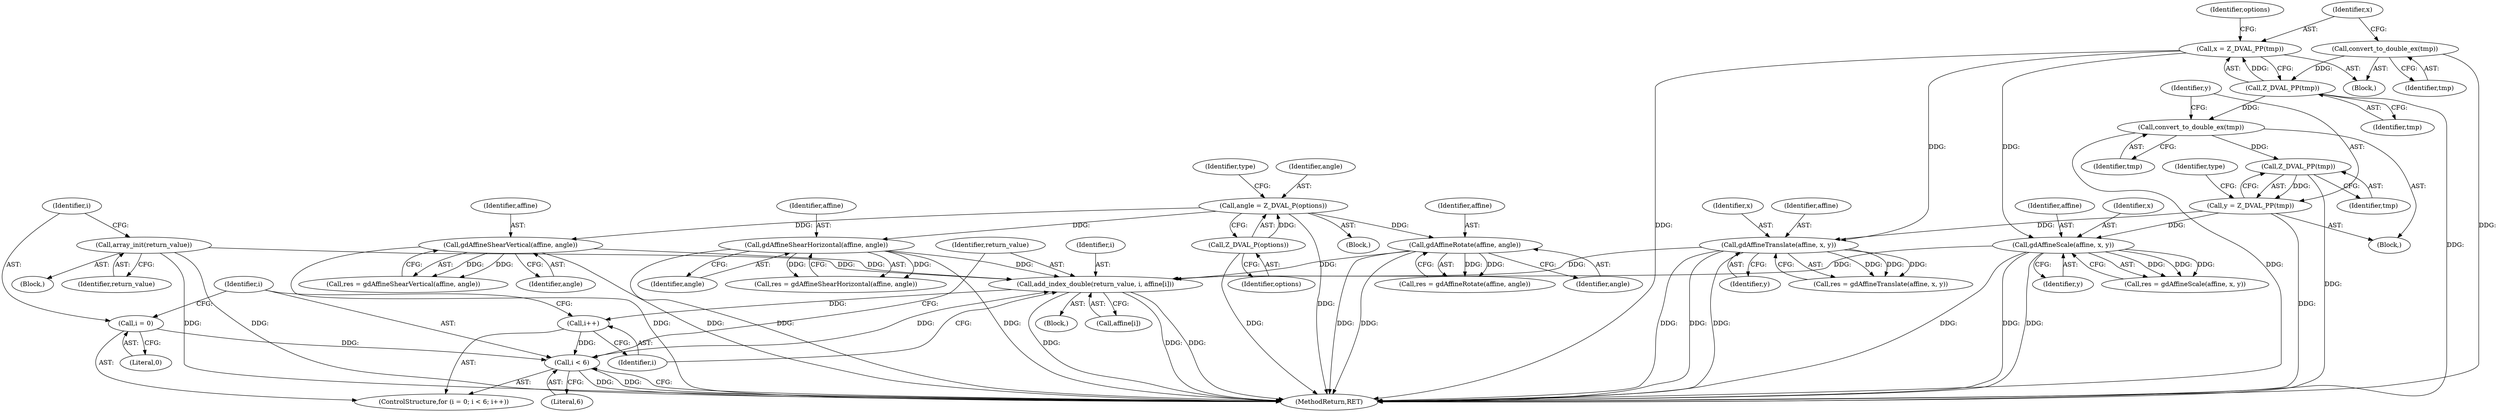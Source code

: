 digraph "1_php-src_2938329ce19cb8c4197dec146c3ec887c6f61d01_3@array" {
"1000259" [label="(Call,add_index_double(return_value, i, affine[i]))"];
"1000247" [label="(Call,array_init(return_value))"];
"1000253" [label="(Call,i < 6)"];
"1000250" [label="(Call,i = 0)"];
"1000256" [label="(Call,i++)"];
"1000259" [label="(Call,add_index_double(return_value, i, affine[i]))"];
"1000226" [label="(Call,gdAffineShearVertical(affine, angle))"];
"1000204" [label="(Call,angle = Z_DVAL_P(options))"];
"1000206" [label="(Call,Z_DVAL_P(options))"];
"1000215" [label="(Call,gdAffineShearHorizontal(affine, angle))"];
"1000183" [label="(Call,gdAffineTranslate(affine, x, y))"];
"1000146" [label="(Call,x = Z_DVAL_PP(tmp))"];
"1000148" [label="(Call,Z_DVAL_PP(tmp))"];
"1000144" [label="(Call,convert_to_double_ex(tmp))"];
"1000169" [label="(Call,y = Z_DVAL_PP(tmp))"];
"1000171" [label="(Call,Z_DVAL_PP(tmp))"];
"1000167" [label="(Call,convert_to_double_ex(tmp))"];
"1000233" [label="(Call,gdAffineRotate(affine, angle))"];
"1000191" [label="(Call,gdAffineScale(affine, x, y))"];
"1000246" [label="(Block,)"];
"1000157" [label="(Identifier,options)"];
"1000226" [label="(Call,gdAffineShearVertical(affine, angle))"];
"1000249" [label="(ControlStructure,for (i = 0; i < 6; i++))"];
"1000259" [label="(Call,add_index_double(return_value, i, affine[i]))"];
"1000228" [label="(Identifier,angle)"];
"1000205" [label="(Identifier,angle)"];
"1000183" [label="(Call,gdAffineTranslate(affine, x, y))"];
"1000168" [label="(Identifier,tmp)"];
"1000235" [label="(Identifier,angle)"];
"1000265" [label="(MethodReturn,RET)"];
"1000227" [label="(Identifier,affine)"];
"1000186" [label="(Identifier,y)"];
"1000251" [label="(Identifier,i)"];
"1000261" [label="(Identifier,i)"];
"1000170" [label="(Identifier,y)"];
"1000253" [label="(Call,i < 6)"];
"1000258" [label="(Block,)"];
"1000172" [label="(Identifier,tmp)"];
"1000206" [label="(Call,Z_DVAL_P(options))"];
"1000216" [label="(Identifier,affine)"];
"1000257" [label="(Identifier,i)"];
"1000233" [label="(Call,gdAffineRotate(affine, angle))"];
"1000254" [label="(Identifier,i)"];
"1000147" [label="(Identifier,x)"];
"1000192" [label="(Identifier,affine)"];
"1000169" [label="(Call,y = Z_DVAL_PP(tmp))"];
"1000185" [label="(Identifier,x)"];
"1000260" [label="(Identifier,return_value)"];
"1000252" [label="(Literal,0)"];
"1000149" [label="(Identifier,tmp)"];
"1000145" [label="(Identifier,tmp)"];
"1000184" [label="(Identifier,affine)"];
"1000193" [label="(Identifier,x)"];
"1000189" [label="(Call,res = gdAffineScale(affine, x, y))"];
"1000207" [label="(Identifier,options)"];
"1000199" [label="(Block,)"];
"1000178" [label="(Identifier,type)"];
"1000231" [label="(Call,res = gdAffineRotate(affine, angle))"];
"1000167" [label="(Call,convert_to_double_ex(tmp))"];
"1000248" [label="(Identifier,return_value)"];
"1000204" [label="(Call,angle = Z_DVAL_P(options))"];
"1000247" [label="(Call,array_init(return_value))"];
"1000217" [label="(Identifier,angle)"];
"1000234" [label="(Identifier,affine)"];
"1000191" [label="(Call,gdAffineScale(affine, x, y))"];
"1000148" [label="(Call,Z_DVAL_PP(tmp))"];
"1000224" [label="(Call,res = gdAffineShearVertical(affine, angle))"];
"1000255" [label="(Literal,6)"];
"1000256" [label="(Call,i++)"];
"1000146" [label="(Call,x = Z_DVAL_PP(tmp))"];
"1000171" [label="(Call,Z_DVAL_PP(tmp))"];
"1000166" [label="(Block,)"];
"1000250" [label="(Call,i = 0)"];
"1000143" [label="(Block,)"];
"1000181" [label="(Call,res = gdAffineTranslate(affine, x, y))"];
"1000213" [label="(Call,res = gdAffineShearHorizontal(affine, angle))"];
"1000194" [label="(Identifier,y)"];
"1000262" [label="(Call,affine[i])"];
"1000210" [label="(Identifier,type)"];
"1000215" [label="(Call,gdAffineShearHorizontal(affine, angle))"];
"1000144" [label="(Call,convert_to_double_ex(tmp))"];
"1000259" -> "1000258"  [label="AST: "];
"1000259" -> "1000262"  [label="CFG: "];
"1000260" -> "1000259"  [label="AST: "];
"1000261" -> "1000259"  [label="AST: "];
"1000262" -> "1000259"  [label="AST: "];
"1000257" -> "1000259"  [label="CFG: "];
"1000259" -> "1000265"  [label="DDG: "];
"1000259" -> "1000265"  [label="DDG: "];
"1000259" -> "1000265"  [label="DDG: "];
"1000259" -> "1000256"  [label="DDG: "];
"1000247" -> "1000259"  [label="DDG: "];
"1000253" -> "1000259"  [label="DDG: "];
"1000226" -> "1000259"  [label="DDG: "];
"1000215" -> "1000259"  [label="DDG: "];
"1000183" -> "1000259"  [label="DDG: "];
"1000233" -> "1000259"  [label="DDG: "];
"1000191" -> "1000259"  [label="DDG: "];
"1000247" -> "1000246"  [label="AST: "];
"1000247" -> "1000248"  [label="CFG: "];
"1000248" -> "1000247"  [label="AST: "];
"1000251" -> "1000247"  [label="CFG: "];
"1000247" -> "1000265"  [label="DDG: "];
"1000247" -> "1000265"  [label="DDG: "];
"1000253" -> "1000249"  [label="AST: "];
"1000253" -> "1000255"  [label="CFG: "];
"1000254" -> "1000253"  [label="AST: "];
"1000255" -> "1000253"  [label="AST: "];
"1000260" -> "1000253"  [label="CFG: "];
"1000265" -> "1000253"  [label="CFG: "];
"1000253" -> "1000265"  [label="DDG: "];
"1000253" -> "1000265"  [label="DDG: "];
"1000250" -> "1000253"  [label="DDG: "];
"1000256" -> "1000253"  [label="DDG: "];
"1000250" -> "1000249"  [label="AST: "];
"1000250" -> "1000252"  [label="CFG: "];
"1000251" -> "1000250"  [label="AST: "];
"1000252" -> "1000250"  [label="AST: "];
"1000254" -> "1000250"  [label="CFG: "];
"1000256" -> "1000249"  [label="AST: "];
"1000256" -> "1000257"  [label="CFG: "];
"1000257" -> "1000256"  [label="AST: "];
"1000254" -> "1000256"  [label="CFG: "];
"1000226" -> "1000224"  [label="AST: "];
"1000226" -> "1000228"  [label="CFG: "];
"1000227" -> "1000226"  [label="AST: "];
"1000228" -> "1000226"  [label="AST: "];
"1000224" -> "1000226"  [label="CFG: "];
"1000226" -> "1000265"  [label="DDG: "];
"1000226" -> "1000265"  [label="DDG: "];
"1000226" -> "1000224"  [label="DDG: "];
"1000226" -> "1000224"  [label="DDG: "];
"1000204" -> "1000226"  [label="DDG: "];
"1000204" -> "1000199"  [label="AST: "];
"1000204" -> "1000206"  [label="CFG: "];
"1000205" -> "1000204"  [label="AST: "];
"1000206" -> "1000204"  [label="AST: "];
"1000210" -> "1000204"  [label="CFG: "];
"1000204" -> "1000265"  [label="DDG: "];
"1000206" -> "1000204"  [label="DDG: "];
"1000204" -> "1000215"  [label="DDG: "];
"1000204" -> "1000233"  [label="DDG: "];
"1000206" -> "1000207"  [label="CFG: "];
"1000207" -> "1000206"  [label="AST: "];
"1000206" -> "1000265"  [label="DDG: "];
"1000215" -> "1000213"  [label="AST: "];
"1000215" -> "1000217"  [label="CFG: "];
"1000216" -> "1000215"  [label="AST: "];
"1000217" -> "1000215"  [label="AST: "];
"1000213" -> "1000215"  [label="CFG: "];
"1000215" -> "1000265"  [label="DDG: "];
"1000215" -> "1000265"  [label="DDG: "];
"1000215" -> "1000213"  [label="DDG: "];
"1000215" -> "1000213"  [label="DDG: "];
"1000183" -> "1000181"  [label="AST: "];
"1000183" -> "1000186"  [label="CFG: "];
"1000184" -> "1000183"  [label="AST: "];
"1000185" -> "1000183"  [label="AST: "];
"1000186" -> "1000183"  [label="AST: "];
"1000181" -> "1000183"  [label="CFG: "];
"1000183" -> "1000265"  [label="DDG: "];
"1000183" -> "1000265"  [label="DDG: "];
"1000183" -> "1000265"  [label="DDG: "];
"1000183" -> "1000181"  [label="DDG: "];
"1000183" -> "1000181"  [label="DDG: "];
"1000183" -> "1000181"  [label="DDG: "];
"1000146" -> "1000183"  [label="DDG: "];
"1000169" -> "1000183"  [label="DDG: "];
"1000146" -> "1000143"  [label="AST: "];
"1000146" -> "1000148"  [label="CFG: "];
"1000147" -> "1000146"  [label="AST: "];
"1000148" -> "1000146"  [label="AST: "];
"1000157" -> "1000146"  [label="CFG: "];
"1000146" -> "1000265"  [label="DDG: "];
"1000148" -> "1000146"  [label="DDG: "];
"1000146" -> "1000191"  [label="DDG: "];
"1000148" -> "1000149"  [label="CFG: "];
"1000149" -> "1000148"  [label="AST: "];
"1000148" -> "1000265"  [label="DDG: "];
"1000144" -> "1000148"  [label="DDG: "];
"1000148" -> "1000167"  [label="DDG: "];
"1000144" -> "1000143"  [label="AST: "];
"1000144" -> "1000145"  [label="CFG: "];
"1000145" -> "1000144"  [label="AST: "];
"1000147" -> "1000144"  [label="CFG: "];
"1000144" -> "1000265"  [label="DDG: "];
"1000169" -> "1000166"  [label="AST: "];
"1000169" -> "1000171"  [label="CFG: "];
"1000170" -> "1000169"  [label="AST: "];
"1000171" -> "1000169"  [label="AST: "];
"1000178" -> "1000169"  [label="CFG: "];
"1000169" -> "1000265"  [label="DDG: "];
"1000171" -> "1000169"  [label="DDG: "];
"1000169" -> "1000191"  [label="DDG: "];
"1000171" -> "1000172"  [label="CFG: "];
"1000172" -> "1000171"  [label="AST: "];
"1000171" -> "1000265"  [label="DDG: "];
"1000167" -> "1000171"  [label="DDG: "];
"1000167" -> "1000166"  [label="AST: "];
"1000167" -> "1000168"  [label="CFG: "];
"1000168" -> "1000167"  [label="AST: "];
"1000170" -> "1000167"  [label="CFG: "];
"1000167" -> "1000265"  [label="DDG: "];
"1000233" -> "1000231"  [label="AST: "];
"1000233" -> "1000235"  [label="CFG: "];
"1000234" -> "1000233"  [label="AST: "];
"1000235" -> "1000233"  [label="AST: "];
"1000231" -> "1000233"  [label="CFG: "];
"1000233" -> "1000265"  [label="DDG: "];
"1000233" -> "1000265"  [label="DDG: "];
"1000233" -> "1000231"  [label="DDG: "];
"1000233" -> "1000231"  [label="DDG: "];
"1000191" -> "1000189"  [label="AST: "];
"1000191" -> "1000194"  [label="CFG: "];
"1000192" -> "1000191"  [label="AST: "];
"1000193" -> "1000191"  [label="AST: "];
"1000194" -> "1000191"  [label="AST: "];
"1000189" -> "1000191"  [label="CFG: "];
"1000191" -> "1000265"  [label="DDG: "];
"1000191" -> "1000265"  [label="DDG: "];
"1000191" -> "1000265"  [label="DDG: "];
"1000191" -> "1000189"  [label="DDG: "];
"1000191" -> "1000189"  [label="DDG: "];
"1000191" -> "1000189"  [label="DDG: "];
}
